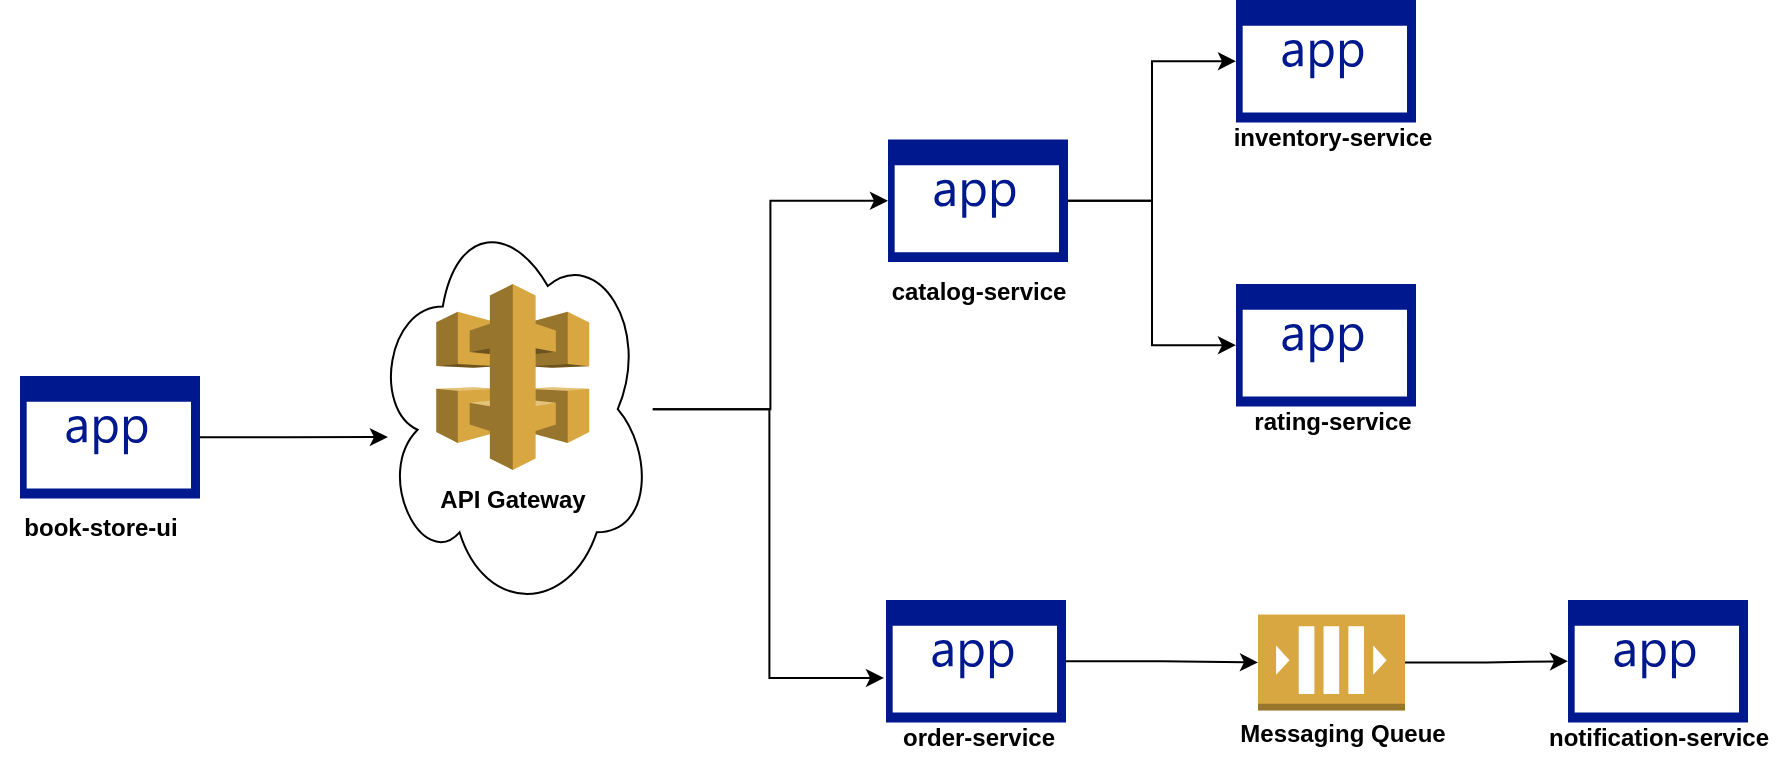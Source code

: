 <mxfile version="26.0.14">
  <diagram name="Page-1" id="_UewGNp6GeHX1ejT6E2p">
    <mxGraphModel dx="1434" dy="772" grid="1" gridSize="10" guides="1" tooltips="1" connect="1" arrows="1" fold="1" page="1" pageScale="1" pageWidth="850" pageHeight="1100" math="0" shadow="0">
      <root>
        <mxCell id="0" />
        <mxCell id="1" parent="0" />
        <mxCell id="lgkUqi9yowoSSEJDGmJo-11" value="" style="sketch=0;aspect=fixed;pointerEvents=1;shadow=0;dashed=0;html=1;strokeColor=none;labelPosition=center;verticalLabelPosition=bottom;verticalAlign=top;align=center;fillColor=#00188D;shape=mxgraph.mscae.enterprise.application" vertex="1" parent="1">
          <mxGeometry x="46" y="248" width="90" height="61.2" as="geometry" />
        </mxCell>
        <mxCell id="lgkUqi9yowoSSEJDGmJo-12" value="&lt;b&gt;book-store-ui&lt;/b&gt;" style="text;html=1;align=center;verticalAlign=middle;resizable=0;points=[];autosize=1;strokeColor=none;fillColor=none;" vertex="1" parent="1">
          <mxGeometry x="36" y="309.2" width="100" height="30" as="geometry" />
        </mxCell>
        <mxCell id="lgkUqi9yowoSSEJDGmJo-13" value="" style="sketch=0;aspect=fixed;pointerEvents=1;shadow=0;dashed=0;html=1;strokeColor=none;labelPosition=center;verticalLabelPosition=bottom;verticalAlign=top;align=center;fillColor=#00188D;shape=mxgraph.mscae.enterprise.application" vertex="1" parent="1">
          <mxGeometry x="654" y="60" width="90" height="61.2" as="geometry" />
        </mxCell>
        <mxCell id="lgkUqi9yowoSSEJDGmJo-14" value="&lt;b&gt;inventory-service&lt;/b&gt;" style="text;html=1;align=center;verticalAlign=middle;resizable=0;points=[];autosize=1;strokeColor=none;fillColor=none;" vertex="1" parent="1">
          <mxGeometry x="642" y="114" width="120" height="30" as="geometry" />
        </mxCell>
        <mxCell id="lgkUqi9yowoSSEJDGmJo-19" value="" style="sketch=0;aspect=fixed;pointerEvents=1;shadow=0;dashed=0;html=1;strokeColor=none;labelPosition=center;verticalLabelPosition=bottom;verticalAlign=top;align=center;fillColor=#00188D;shape=mxgraph.mscae.enterprise.application" vertex="1" parent="1">
          <mxGeometry x="480" y="129.8" width="90" height="61.2" as="geometry" />
        </mxCell>
        <mxCell id="lgkUqi9yowoSSEJDGmJo-20" value="&lt;b&gt;catalog-service&lt;/b&gt;" style="text;html=1;align=center;verticalAlign=middle;resizable=0;points=[];autosize=1;strokeColor=none;fillColor=none;" vertex="1" parent="1">
          <mxGeometry x="470" y="191.0" width="110" height="30" as="geometry" />
        </mxCell>
        <mxCell id="lgkUqi9yowoSSEJDGmJo-21" value="" style="sketch=0;aspect=fixed;pointerEvents=1;shadow=0;dashed=0;html=1;strokeColor=none;labelPosition=center;verticalLabelPosition=bottom;verticalAlign=top;align=center;fillColor=#00188D;shape=mxgraph.mscae.enterprise.application" vertex="1" parent="1">
          <mxGeometry x="479" y="360" width="90" height="61.2" as="geometry" />
        </mxCell>
        <mxCell id="lgkUqi9yowoSSEJDGmJo-22" value="&lt;b&gt;order-service&lt;/b&gt;" style="text;html=1;align=center;verticalAlign=middle;resizable=0;points=[];autosize=1;strokeColor=none;fillColor=none;" vertex="1" parent="1">
          <mxGeometry x="475" y="414" width="100" height="30" as="geometry" />
        </mxCell>
        <mxCell id="lgkUqi9yowoSSEJDGmJo-23" value="" style="sketch=0;aspect=fixed;pointerEvents=1;shadow=0;dashed=0;html=1;strokeColor=none;labelPosition=center;verticalLabelPosition=bottom;verticalAlign=top;align=center;fillColor=#00188D;shape=mxgraph.mscae.enterprise.application" vertex="1" parent="1">
          <mxGeometry x="820" y="360" width="90" height="61.2" as="geometry" />
        </mxCell>
        <mxCell id="lgkUqi9yowoSSEJDGmJo-24" value="&lt;b&gt;notification-service&lt;/b&gt;" style="text;html=1;align=center;verticalAlign=middle;resizable=0;points=[];autosize=1;strokeColor=none;fillColor=none;" vertex="1" parent="1">
          <mxGeometry x="800" y="414" width="130" height="30" as="geometry" />
        </mxCell>
        <mxCell id="lgkUqi9yowoSSEJDGmJo-26" value="" style="outlineConnect=0;dashed=0;verticalLabelPosition=bottom;verticalAlign=top;align=center;html=1;shape=mxgraph.aws3.api_gateway;fillColor=#D9A741;gradientColor=none;" vertex="1" parent="1">
          <mxGeometry x="254.13" y="202" width="76.5" height="93" as="geometry" />
        </mxCell>
        <mxCell id="lgkUqi9yowoSSEJDGmJo-27" value="&lt;b&gt;API Gateway&lt;/b&gt;" style="text;html=1;align=center;verticalAlign=middle;resizable=0;points=[];autosize=1;strokeColor=none;fillColor=none;" vertex="1" parent="1">
          <mxGeometry x="242.38" y="295" width="100" height="30" as="geometry" />
        </mxCell>
        <mxCell id="lgkUqi9yowoSSEJDGmJo-28" value="" style="outlineConnect=0;dashed=0;verticalLabelPosition=bottom;verticalAlign=top;align=center;html=1;shape=mxgraph.aws3.queue;fillColor=#D9A741;gradientColor=none;" vertex="1" parent="1">
          <mxGeometry x="665" y="367.2" width="73.5" height="48" as="geometry" />
        </mxCell>
        <mxCell id="lgkUqi9yowoSSEJDGmJo-29" value="&lt;b&gt;Messaging Queue&lt;/b&gt;" style="text;html=1;align=center;verticalAlign=middle;resizable=0;points=[];autosize=1;strokeColor=none;fillColor=none;" vertex="1" parent="1">
          <mxGeometry x="642" y="411.6" width="130" height="30" as="geometry" />
        </mxCell>
        <mxCell id="lgkUqi9yowoSSEJDGmJo-32" style="edgeStyle=orthogonalEdgeStyle;rounded=0;orthogonalLoop=1;jettySize=auto;html=1;entryX=0;entryY=0.5;entryDx=0;entryDy=0;entryPerimeter=0;" edge="1" parent="1" source="lgkUqi9yowoSSEJDGmJo-21" target="lgkUqi9yowoSSEJDGmJo-28">
          <mxGeometry relative="1" as="geometry" />
        </mxCell>
        <mxCell id="lgkUqi9yowoSSEJDGmJo-35" value="" style="ellipse;shape=cloud;whiteSpace=wrap;html=1;fillColor=none;" vertex="1" parent="1">
          <mxGeometry x="222.39" y="162" width="139.99" height="205.2" as="geometry" />
        </mxCell>
        <mxCell id="lgkUqi9yowoSSEJDGmJo-39" style="edgeStyle=orthogonalEdgeStyle;rounded=0;orthogonalLoop=1;jettySize=auto;html=1;entryX=0;entryY=0.5;entryDx=0;entryDy=0;entryPerimeter=0;" edge="1" parent="1" source="lgkUqi9yowoSSEJDGmJo-35" target="lgkUqi9yowoSSEJDGmJo-19">
          <mxGeometry relative="1" as="geometry" />
        </mxCell>
        <mxCell id="lgkUqi9yowoSSEJDGmJo-40" style="edgeStyle=orthogonalEdgeStyle;rounded=0;orthogonalLoop=1;jettySize=auto;html=1;entryX=-0.011;entryY=0.637;entryDx=0;entryDy=0;entryPerimeter=0;" edge="1" parent="1" source="lgkUqi9yowoSSEJDGmJo-35" target="lgkUqi9yowoSSEJDGmJo-21">
          <mxGeometry relative="1" as="geometry" />
        </mxCell>
        <mxCell id="lgkUqi9yowoSSEJDGmJo-41" style="edgeStyle=orthogonalEdgeStyle;rounded=0;orthogonalLoop=1;jettySize=auto;html=1;entryX=0;entryY=0.5;entryDx=0;entryDy=0;entryPerimeter=0;" edge="1" parent="1" source="lgkUqi9yowoSSEJDGmJo-28" target="lgkUqi9yowoSSEJDGmJo-23">
          <mxGeometry relative="1" as="geometry" />
        </mxCell>
        <mxCell id="lgkUqi9yowoSSEJDGmJo-42" value="" style="sketch=0;aspect=fixed;pointerEvents=1;shadow=0;dashed=0;html=1;strokeColor=none;labelPosition=center;verticalLabelPosition=bottom;verticalAlign=top;align=center;fillColor=#00188D;shape=mxgraph.mscae.enterprise.application" vertex="1" parent="1">
          <mxGeometry x="654" y="202" width="90" height="61.2" as="geometry" />
        </mxCell>
        <mxCell id="lgkUqi9yowoSSEJDGmJo-43" value="&lt;b&gt;rating-service&lt;/b&gt;" style="text;html=1;align=center;verticalAlign=middle;resizable=0;points=[];autosize=1;strokeColor=none;fillColor=none;" vertex="1" parent="1">
          <mxGeometry x="652" y="256" width="100" height="30" as="geometry" />
        </mxCell>
        <mxCell id="lgkUqi9yowoSSEJDGmJo-44" style="edgeStyle=orthogonalEdgeStyle;rounded=0;orthogonalLoop=1;jettySize=auto;html=1;entryX=0;entryY=0.5;entryDx=0;entryDy=0;entryPerimeter=0;" edge="1" parent="1" source="lgkUqi9yowoSSEJDGmJo-19" target="lgkUqi9yowoSSEJDGmJo-13">
          <mxGeometry relative="1" as="geometry" />
        </mxCell>
        <mxCell id="lgkUqi9yowoSSEJDGmJo-45" style="edgeStyle=orthogonalEdgeStyle;rounded=0;orthogonalLoop=1;jettySize=auto;html=1;entryX=0;entryY=0.5;entryDx=0;entryDy=0;entryPerimeter=0;" edge="1" parent="1" source="lgkUqi9yowoSSEJDGmJo-19" target="lgkUqi9yowoSSEJDGmJo-42">
          <mxGeometry relative="1" as="geometry" />
        </mxCell>
        <mxCell id="lgkUqi9yowoSSEJDGmJo-48" style="edgeStyle=orthogonalEdgeStyle;rounded=0;orthogonalLoop=1;jettySize=auto;html=1;entryX=0.054;entryY=0.568;entryDx=0;entryDy=0;entryPerimeter=0;" edge="1" parent="1" source="lgkUqi9yowoSSEJDGmJo-11" target="lgkUqi9yowoSSEJDGmJo-35">
          <mxGeometry relative="1" as="geometry" />
        </mxCell>
      </root>
    </mxGraphModel>
  </diagram>
</mxfile>
